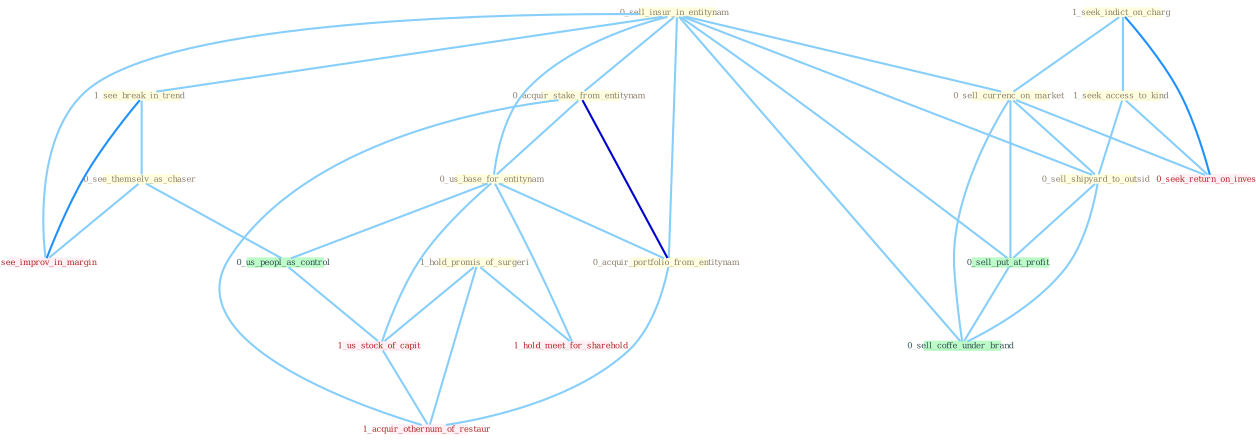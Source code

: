 Graph G{ 
    node
    [shape=polygon,style=filled,width=.5,height=.06,color="#BDFCC9",fixedsize=true,fontsize=4,
    fontcolor="#2f4f4f"];
    {node
    [color="#ffffe0", fontcolor="#8b7d6b"] "1_hold_promis_of_surgeri " "0_sell_insur_in_entitynam " "1_seek_indict_on_charg " "0_acquir_stake_from_entitynam " "1_seek_access_to_kind " "1_see_break_in_trend " "0_sell_currenc_on_market " "0_see_themselv_as_chaser " "0_us_base_for_entitynam " "0_acquir_portfolio_from_entitynam " "0_sell_shipyard_to_outsid "}
{node [color="#fff0f5", fontcolor="#b22222"] "0_seek_return_on_invest " "1_us_stock_of_capit " "1_see_improv_in_margin " "1_hold_meet_for_sharehold " "1_acquir_othernum_of_restaur "}
edge [color="#B0E2FF"];

	"1_hold_promis_of_surgeri " -- "1_us_stock_of_capit " [w="1", color="#87cefa" ];
	"1_hold_promis_of_surgeri " -- "1_hold_meet_for_sharehold " [w="1", color="#87cefa" ];
	"1_hold_promis_of_surgeri " -- "1_acquir_othernum_of_restaur " [w="1", color="#87cefa" ];
	"0_sell_insur_in_entitynam " -- "0_acquir_stake_from_entitynam " [w="1", color="#87cefa" ];
	"0_sell_insur_in_entitynam " -- "1_see_break_in_trend " [w="1", color="#87cefa" ];
	"0_sell_insur_in_entitynam " -- "0_sell_currenc_on_market " [w="1", color="#87cefa" ];
	"0_sell_insur_in_entitynam " -- "0_us_base_for_entitynam " [w="1", color="#87cefa" ];
	"0_sell_insur_in_entitynam " -- "0_acquir_portfolio_from_entitynam " [w="1", color="#87cefa" ];
	"0_sell_insur_in_entitynam " -- "0_sell_shipyard_to_outsid " [w="1", color="#87cefa" ];
	"0_sell_insur_in_entitynam " -- "0_sell_put_at_profit " [w="1", color="#87cefa" ];
	"0_sell_insur_in_entitynam " -- "1_see_improv_in_margin " [w="1", color="#87cefa" ];
	"0_sell_insur_in_entitynam " -- "0_sell_coffe_under_brand " [w="1", color="#87cefa" ];
	"1_seek_indict_on_charg " -- "1_seek_access_to_kind " [w="1", color="#87cefa" ];
	"1_seek_indict_on_charg " -- "0_sell_currenc_on_market " [w="1", color="#87cefa" ];
	"1_seek_indict_on_charg " -- "0_seek_return_on_invest " [w="2", color="#1e90ff" , len=0.8];
	"0_acquir_stake_from_entitynam " -- "0_us_base_for_entitynam " [w="1", color="#87cefa" ];
	"0_acquir_stake_from_entitynam " -- "0_acquir_portfolio_from_entitynam " [w="3", color="#0000cd" , len=0.6];
	"0_acquir_stake_from_entitynam " -- "1_acquir_othernum_of_restaur " [w="1", color="#87cefa" ];
	"1_seek_access_to_kind " -- "0_sell_shipyard_to_outsid " [w="1", color="#87cefa" ];
	"1_seek_access_to_kind " -- "0_seek_return_on_invest " [w="1", color="#87cefa" ];
	"1_see_break_in_trend " -- "0_see_themselv_as_chaser " [w="1", color="#87cefa" ];
	"1_see_break_in_trend " -- "1_see_improv_in_margin " [w="2", color="#1e90ff" , len=0.8];
	"0_sell_currenc_on_market " -- "0_sell_shipyard_to_outsid " [w="1", color="#87cefa" ];
	"0_sell_currenc_on_market " -- "0_sell_put_at_profit " [w="1", color="#87cefa" ];
	"0_sell_currenc_on_market " -- "0_seek_return_on_invest " [w="1", color="#87cefa" ];
	"0_sell_currenc_on_market " -- "0_sell_coffe_under_brand " [w="1", color="#87cefa" ];
	"0_see_themselv_as_chaser " -- "0_us_peopl_as_control " [w="1", color="#87cefa" ];
	"0_see_themselv_as_chaser " -- "1_see_improv_in_margin " [w="1", color="#87cefa" ];
	"0_us_base_for_entitynam " -- "0_acquir_portfolio_from_entitynam " [w="1", color="#87cefa" ];
	"0_us_base_for_entitynam " -- "0_us_peopl_as_control " [w="1", color="#87cefa" ];
	"0_us_base_for_entitynam " -- "1_us_stock_of_capit " [w="1", color="#87cefa" ];
	"0_us_base_for_entitynam " -- "1_hold_meet_for_sharehold " [w="1", color="#87cefa" ];
	"0_acquir_portfolio_from_entitynam " -- "1_acquir_othernum_of_restaur " [w="1", color="#87cefa" ];
	"0_sell_shipyard_to_outsid " -- "0_sell_put_at_profit " [w="1", color="#87cefa" ];
	"0_sell_shipyard_to_outsid " -- "0_sell_coffe_under_brand " [w="1", color="#87cefa" ];
	"0_us_peopl_as_control " -- "1_us_stock_of_capit " [w="1", color="#87cefa" ];
	"0_sell_put_at_profit " -- "0_sell_coffe_under_brand " [w="1", color="#87cefa" ];
	"1_us_stock_of_capit " -- "1_acquir_othernum_of_restaur " [w="1", color="#87cefa" ];
}